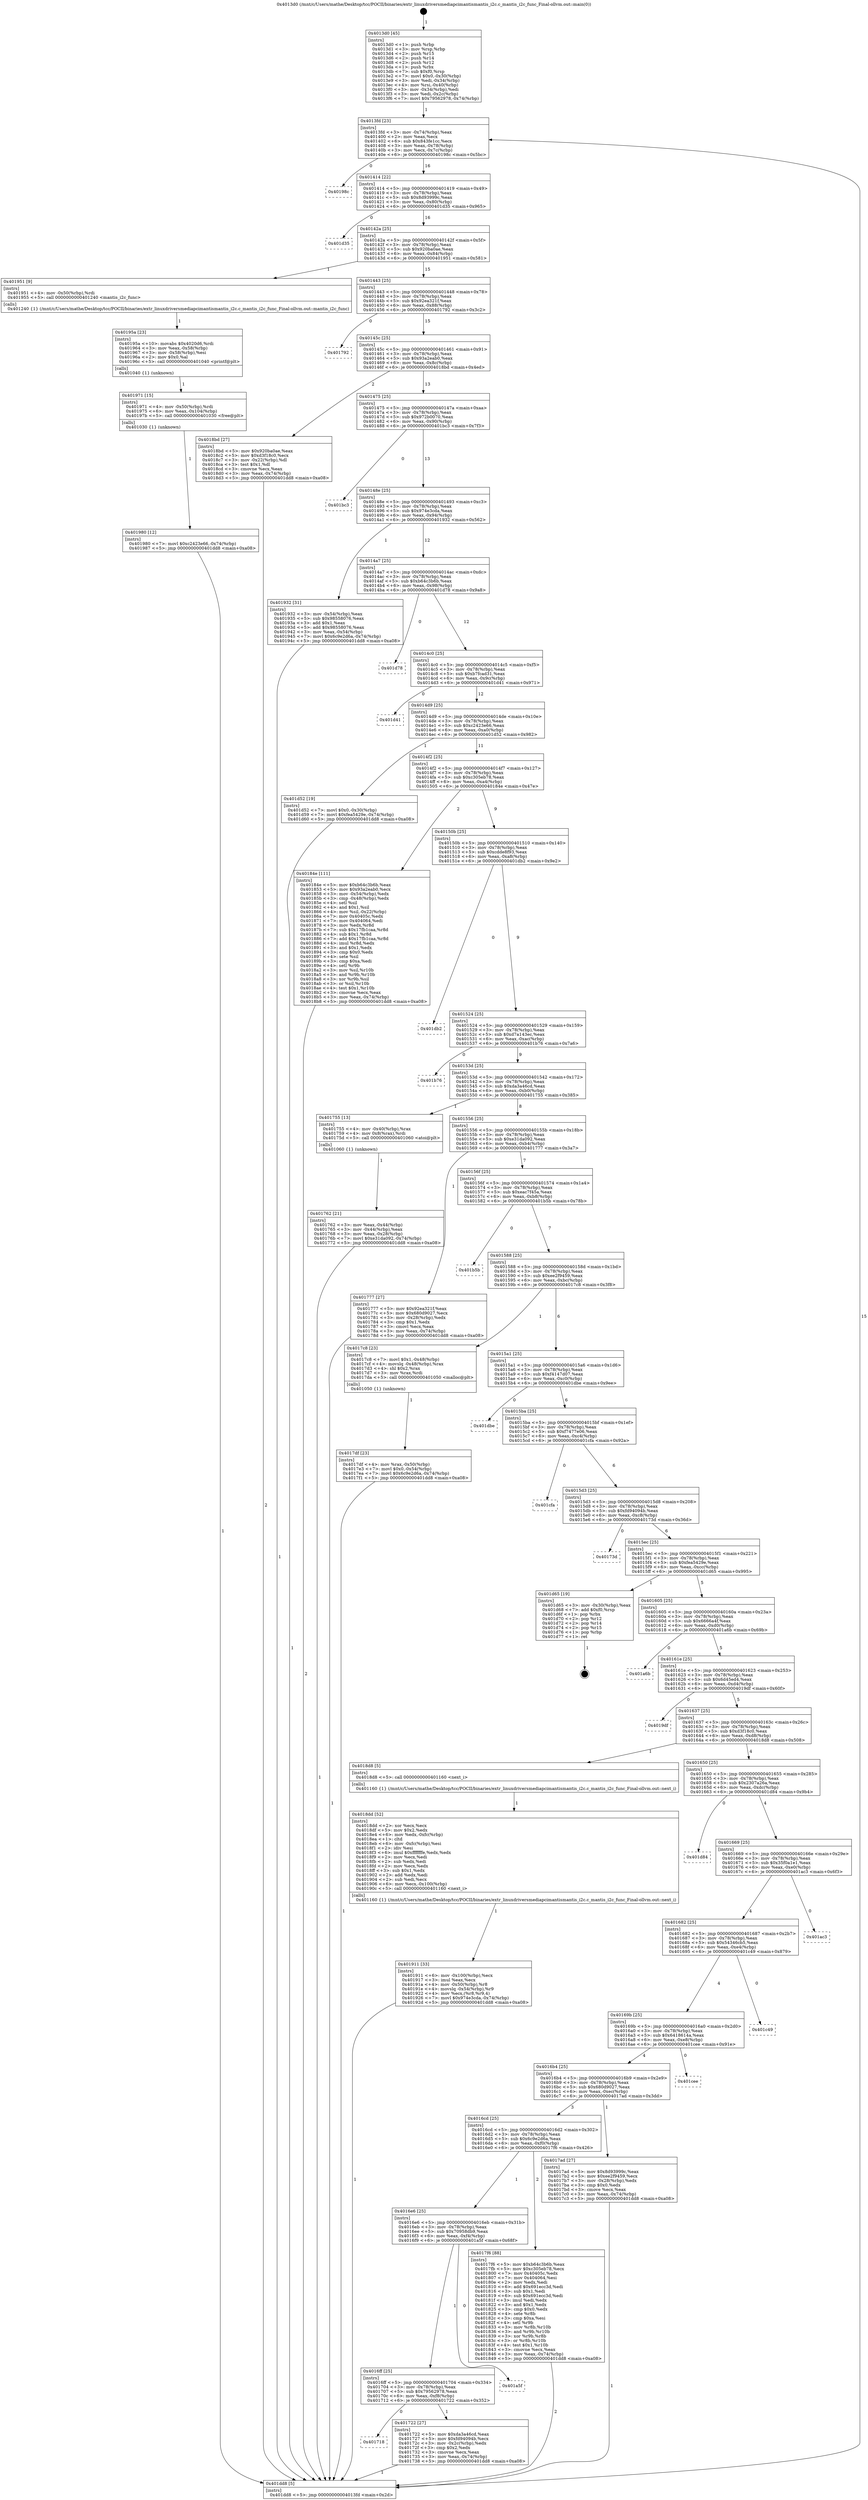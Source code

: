 digraph "0x4013d0" {
  label = "0x4013d0 (/mnt/c/Users/mathe/Desktop/tcc/POCII/binaries/extr_linuxdriversmediapcimantismantis_i2c.c_mantis_i2c_func_Final-ollvm.out::main(0))"
  labelloc = "t"
  node[shape=record]

  Entry [label="",width=0.3,height=0.3,shape=circle,fillcolor=black,style=filled]
  "0x4013fd" [label="{
     0x4013fd [23]\l
     | [instrs]\l
     &nbsp;&nbsp;0x4013fd \<+3\>: mov -0x74(%rbp),%eax\l
     &nbsp;&nbsp;0x401400 \<+2\>: mov %eax,%ecx\l
     &nbsp;&nbsp;0x401402 \<+6\>: sub $0x843fe1cc,%ecx\l
     &nbsp;&nbsp;0x401408 \<+3\>: mov %eax,-0x78(%rbp)\l
     &nbsp;&nbsp;0x40140b \<+3\>: mov %ecx,-0x7c(%rbp)\l
     &nbsp;&nbsp;0x40140e \<+6\>: je 000000000040198c \<main+0x5bc\>\l
  }"]
  "0x40198c" [label="{
     0x40198c\l
  }", style=dashed]
  "0x401414" [label="{
     0x401414 [22]\l
     | [instrs]\l
     &nbsp;&nbsp;0x401414 \<+5\>: jmp 0000000000401419 \<main+0x49\>\l
     &nbsp;&nbsp;0x401419 \<+3\>: mov -0x78(%rbp),%eax\l
     &nbsp;&nbsp;0x40141c \<+5\>: sub $0x8d93999c,%eax\l
     &nbsp;&nbsp;0x401421 \<+3\>: mov %eax,-0x80(%rbp)\l
     &nbsp;&nbsp;0x401424 \<+6\>: je 0000000000401d35 \<main+0x965\>\l
  }"]
  Exit [label="",width=0.3,height=0.3,shape=circle,fillcolor=black,style=filled,peripheries=2]
  "0x401d35" [label="{
     0x401d35\l
  }", style=dashed]
  "0x40142a" [label="{
     0x40142a [25]\l
     | [instrs]\l
     &nbsp;&nbsp;0x40142a \<+5\>: jmp 000000000040142f \<main+0x5f\>\l
     &nbsp;&nbsp;0x40142f \<+3\>: mov -0x78(%rbp),%eax\l
     &nbsp;&nbsp;0x401432 \<+5\>: sub $0x920ba0ae,%eax\l
     &nbsp;&nbsp;0x401437 \<+6\>: mov %eax,-0x84(%rbp)\l
     &nbsp;&nbsp;0x40143d \<+6\>: je 0000000000401951 \<main+0x581\>\l
  }"]
  "0x401980" [label="{
     0x401980 [12]\l
     | [instrs]\l
     &nbsp;&nbsp;0x401980 \<+7\>: movl $0xc2423e66,-0x74(%rbp)\l
     &nbsp;&nbsp;0x401987 \<+5\>: jmp 0000000000401dd8 \<main+0xa08\>\l
  }"]
  "0x401951" [label="{
     0x401951 [9]\l
     | [instrs]\l
     &nbsp;&nbsp;0x401951 \<+4\>: mov -0x50(%rbp),%rdi\l
     &nbsp;&nbsp;0x401955 \<+5\>: call 0000000000401240 \<mantis_i2c_func\>\l
     | [calls]\l
     &nbsp;&nbsp;0x401240 \{1\} (/mnt/c/Users/mathe/Desktop/tcc/POCII/binaries/extr_linuxdriversmediapcimantismantis_i2c.c_mantis_i2c_func_Final-ollvm.out::mantis_i2c_func)\l
  }"]
  "0x401443" [label="{
     0x401443 [25]\l
     | [instrs]\l
     &nbsp;&nbsp;0x401443 \<+5\>: jmp 0000000000401448 \<main+0x78\>\l
     &nbsp;&nbsp;0x401448 \<+3\>: mov -0x78(%rbp),%eax\l
     &nbsp;&nbsp;0x40144b \<+5\>: sub $0x92ea321f,%eax\l
     &nbsp;&nbsp;0x401450 \<+6\>: mov %eax,-0x88(%rbp)\l
     &nbsp;&nbsp;0x401456 \<+6\>: je 0000000000401792 \<main+0x3c2\>\l
  }"]
  "0x401971" [label="{
     0x401971 [15]\l
     | [instrs]\l
     &nbsp;&nbsp;0x401971 \<+4\>: mov -0x50(%rbp),%rdi\l
     &nbsp;&nbsp;0x401975 \<+6\>: mov %eax,-0x104(%rbp)\l
     &nbsp;&nbsp;0x40197b \<+5\>: call 0000000000401030 \<free@plt\>\l
     | [calls]\l
     &nbsp;&nbsp;0x401030 \{1\} (unknown)\l
  }"]
  "0x401792" [label="{
     0x401792\l
  }", style=dashed]
  "0x40145c" [label="{
     0x40145c [25]\l
     | [instrs]\l
     &nbsp;&nbsp;0x40145c \<+5\>: jmp 0000000000401461 \<main+0x91\>\l
     &nbsp;&nbsp;0x401461 \<+3\>: mov -0x78(%rbp),%eax\l
     &nbsp;&nbsp;0x401464 \<+5\>: sub $0x93a2eab0,%eax\l
     &nbsp;&nbsp;0x401469 \<+6\>: mov %eax,-0x8c(%rbp)\l
     &nbsp;&nbsp;0x40146f \<+6\>: je 00000000004018bd \<main+0x4ed\>\l
  }"]
  "0x40195a" [label="{
     0x40195a [23]\l
     | [instrs]\l
     &nbsp;&nbsp;0x40195a \<+10\>: movabs $0x4020d6,%rdi\l
     &nbsp;&nbsp;0x401964 \<+3\>: mov %eax,-0x58(%rbp)\l
     &nbsp;&nbsp;0x401967 \<+3\>: mov -0x58(%rbp),%esi\l
     &nbsp;&nbsp;0x40196a \<+2\>: mov $0x0,%al\l
     &nbsp;&nbsp;0x40196c \<+5\>: call 0000000000401040 \<printf@plt\>\l
     | [calls]\l
     &nbsp;&nbsp;0x401040 \{1\} (unknown)\l
  }"]
  "0x4018bd" [label="{
     0x4018bd [27]\l
     | [instrs]\l
     &nbsp;&nbsp;0x4018bd \<+5\>: mov $0x920ba0ae,%eax\l
     &nbsp;&nbsp;0x4018c2 \<+5\>: mov $0xd3f18c0,%ecx\l
     &nbsp;&nbsp;0x4018c7 \<+3\>: mov -0x22(%rbp),%dl\l
     &nbsp;&nbsp;0x4018ca \<+3\>: test $0x1,%dl\l
     &nbsp;&nbsp;0x4018cd \<+3\>: cmovne %ecx,%eax\l
     &nbsp;&nbsp;0x4018d0 \<+3\>: mov %eax,-0x74(%rbp)\l
     &nbsp;&nbsp;0x4018d3 \<+5\>: jmp 0000000000401dd8 \<main+0xa08\>\l
  }"]
  "0x401475" [label="{
     0x401475 [25]\l
     | [instrs]\l
     &nbsp;&nbsp;0x401475 \<+5\>: jmp 000000000040147a \<main+0xaa\>\l
     &nbsp;&nbsp;0x40147a \<+3\>: mov -0x78(%rbp),%eax\l
     &nbsp;&nbsp;0x40147d \<+5\>: sub $0x972b0070,%eax\l
     &nbsp;&nbsp;0x401482 \<+6\>: mov %eax,-0x90(%rbp)\l
     &nbsp;&nbsp;0x401488 \<+6\>: je 0000000000401bc3 \<main+0x7f3\>\l
  }"]
  "0x401911" [label="{
     0x401911 [33]\l
     | [instrs]\l
     &nbsp;&nbsp;0x401911 \<+6\>: mov -0x100(%rbp),%ecx\l
     &nbsp;&nbsp;0x401917 \<+3\>: imul %eax,%ecx\l
     &nbsp;&nbsp;0x40191a \<+4\>: mov -0x50(%rbp),%r8\l
     &nbsp;&nbsp;0x40191e \<+4\>: movslq -0x54(%rbp),%r9\l
     &nbsp;&nbsp;0x401922 \<+4\>: mov %ecx,(%r8,%r9,4)\l
     &nbsp;&nbsp;0x401926 \<+7\>: movl $0x974e3cda,-0x74(%rbp)\l
     &nbsp;&nbsp;0x40192d \<+5\>: jmp 0000000000401dd8 \<main+0xa08\>\l
  }"]
  "0x401bc3" [label="{
     0x401bc3\l
  }", style=dashed]
  "0x40148e" [label="{
     0x40148e [25]\l
     | [instrs]\l
     &nbsp;&nbsp;0x40148e \<+5\>: jmp 0000000000401493 \<main+0xc3\>\l
     &nbsp;&nbsp;0x401493 \<+3\>: mov -0x78(%rbp),%eax\l
     &nbsp;&nbsp;0x401496 \<+5\>: sub $0x974e3cda,%eax\l
     &nbsp;&nbsp;0x40149b \<+6\>: mov %eax,-0x94(%rbp)\l
     &nbsp;&nbsp;0x4014a1 \<+6\>: je 0000000000401932 \<main+0x562\>\l
  }"]
  "0x4018dd" [label="{
     0x4018dd [52]\l
     | [instrs]\l
     &nbsp;&nbsp;0x4018dd \<+2\>: xor %ecx,%ecx\l
     &nbsp;&nbsp;0x4018df \<+5\>: mov $0x2,%edx\l
     &nbsp;&nbsp;0x4018e4 \<+6\>: mov %edx,-0xfc(%rbp)\l
     &nbsp;&nbsp;0x4018ea \<+1\>: cltd\l
     &nbsp;&nbsp;0x4018eb \<+6\>: mov -0xfc(%rbp),%esi\l
     &nbsp;&nbsp;0x4018f1 \<+2\>: idiv %esi\l
     &nbsp;&nbsp;0x4018f3 \<+6\>: imul $0xfffffffe,%edx,%edx\l
     &nbsp;&nbsp;0x4018f9 \<+2\>: mov %ecx,%edi\l
     &nbsp;&nbsp;0x4018fb \<+2\>: sub %edx,%edi\l
     &nbsp;&nbsp;0x4018fd \<+2\>: mov %ecx,%edx\l
     &nbsp;&nbsp;0x4018ff \<+3\>: sub $0x1,%edx\l
     &nbsp;&nbsp;0x401902 \<+2\>: add %edx,%edi\l
     &nbsp;&nbsp;0x401904 \<+2\>: sub %edi,%ecx\l
     &nbsp;&nbsp;0x401906 \<+6\>: mov %ecx,-0x100(%rbp)\l
     &nbsp;&nbsp;0x40190c \<+5\>: call 0000000000401160 \<next_i\>\l
     | [calls]\l
     &nbsp;&nbsp;0x401160 \{1\} (/mnt/c/Users/mathe/Desktop/tcc/POCII/binaries/extr_linuxdriversmediapcimantismantis_i2c.c_mantis_i2c_func_Final-ollvm.out::next_i)\l
  }"]
  "0x401932" [label="{
     0x401932 [31]\l
     | [instrs]\l
     &nbsp;&nbsp;0x401932 \<+3\>: mov -0x54(%rbp),%eax\l
     &nbsp;&nbsp;0x401935 \<+5\>: sub $0x98558076,%eax\l
     &nbsp;&nbsp;0x40193a \<+3\>: add $0x1,%eax\l
     &nbsp;&nbsp;0x40193d \<+5\>: add $0x98558076,%eax\l
     &nbsp;&nbsp;0x401942 \<+3\>: mov %eax,-0x54(%rbp)\l
     &nbsp;&nbsp;0x401945 \<+7\>: movl $0x6c9e2d6a,-0x74(%rbp)\l
     &nbsp;&nbsp;0x40194c \<+5\>: jmp 0000000000401dd8 \<main+0xa08\>\l
  }"]
  "0x4014a7" [label="{
     0x4014a7 [25]\l
     | [instrs]\l
     &nbsp;&nbsp;0x4014a7 \<+5\>: jmp 00000000004014ac \<main+0xdc\>\l
     &nbsp;&nbsp;0x4014ac \<+3\>: mov -0x78(%rbp),%eax\l
     &nbsp;&nbsp;0x4014af \<+5\>: sub $0xb64c3b6b,%eax\l
     &nbsp;&nbsp;0x4014b4 \<+6\>: mov %eax,-0x98(%rbp)\l
     &nbsp;&nbsp;0x4014ba \<+6\>: je 0000000000401d78 \<main+0x9a8\>\l
  }"]
  "0x4017df" [label="{
     0x4017df [23]\l
     | [instrs]\l
     &nbsp;&nbsp;0x4017df \<+4\>: mov %rax,-0x50(%rbp)\l
     &nbsp;&nbsp;0x4017e3 \<+7\>: movl $0x0,-0x54(%rbp)\l
     &nbsp;&nbsp;0x4017ea \<+7\>: movl $0x6c9e2d6a,-0x74(%rbp)\l
     &nbsp;&nbsp;0x4017f1 \<+5\>: jmp 0000000000401dd8 \<main+0xa08\>\l
  }"]
  "0x401d78" [label="{
     0x401d78\l
  }", style=dashed]
  "0x4014c0" [label="{
     0x4014c0 [25]\l
     | [instrs]\l
     &nbsp;&nbsp;0x4014c0 \<+5\>: jmp 00000000004014c5 \<main+0xf5\>\l
     &nbsp;&nbsp;0x4014c5 \<+3\>: mov -0x78(%rbp),%eax\l
     &nbsp;&nbsp;0x4014c8 \<+5\>: sub $0xb7fcad31,%eax\l
     &nbsp;&nbsp;0x4014cd \<+6\>: mov %eax,-0x9c(%rbp)\l
     &nbsp;&nbsp;0x4014d3 \<+6\>: je 0000000000401d41 \<main+0x971\>\l
  }"]
  "0x401762" [label="{
     0x401762 [21]\l
     | [instrs]\l
     &nbsp;&nbsp;0x401762 \<+3\>: mov %eax,-0x44(%rbp)\l
     &nbsp;&nbsp;0x401765 \<+3\>: mov -0x44(%rbp),%eax\l
     &nbsp;&nbsp;0x401768 \<+3\>: mov %eax,-0x28(%rbp)\l
     &nbsp;&nbsp;0x40176b \<+7\>: movl $0xe31da092,-0x74(%rbp)\l
     &nbsp;&nbsp;0x401772 \<+5\>: jmp 0000000000401dd8 \<main+0xa08\>\l
  }"]
  "0x401d41" [label="{
     0x401d41\l
  }", style=dashed]
  "0x4014d9" [label="{
     0x4014d9 [25]\l
     | [instrs]\l
     &nbsp;&nbsp;0x4014d9 \<+5\>: jmp 00000000004014de \<main+0x10e\>\l
     &nbsp;&nbsp;0x4014de \<+3\>: mov -0x78(%rbp),%eax\l
     &nbsp;&nbsp;0x4014e1 \<+5\>: sub $0xc2423e66,%eax\l
     &nbsp;&nbsp;0x4014e6 \<+6\>: mov %eax,-0xa0(%rbp)\l
     &nbsp;&nbsp;0x4014ec \<+6\>: je 0000000000401d52 \<main+0x982\>\l
  }"]
  "0x4013d0" [label="{
     0x4013d0 [45]\l
     | [instrs]\l
     &nbsp;&nbsp;0x4013d0 \<+1\>: push %rbp\l
     &nbsp;&nbsp;0x4013d1 \<+3\>: mov %rsp,%rbp\l
     &nbsp;&nbsp;0x4013d4 \<+2\>: push %r15\l
     &nbsp;&nbsp;0x4013d6 \<+2\>: push %r14\l
     &nbsp;&nbsp;0x4013d8 \<+2\>: push %r12\l
     &nbsp;&nbsp;0x4013da \<+1\>: push %rbx\l
     &nbsp;&nbsp;0x4013db \<+7\>: sub $0xf0,%rsp\l
     &nbsp;&nbsp;0x4013e2 \<+7\>: movl $0x0,-0x30(%rbp)\l
     &nbsp;&nbsp;0x4013e9 \<+3\>: mov %edi,-0x34(%rbp)\l
     &nbsp;&nbsp;0x4013ec \<+4\>: mov %rsi,-0x40(%rbp)\l
     &nbsp;&nbsp;0x4013f0 \<+3\>: mov -0x34(%rbp),%edi\l
     &nbsp;&nbsp;0x4013f3 \<+3\>: mov %edi,-0x2c(%rbp)\l
     &nbsp;&nbsp;0x4013f6 \<+7\>: movl $0x79562978,-0x74(%rbp)\l
  }"]
  "0x401d52" [label="{
     0x401d52 [19]\l
     | [instrs]\l
     &nbsp;&nbsp;0x401d52 \<+7\>: movl $0x0,-0x30(%rbp)\l
     &nbsp;&nbsp;0x401d59 \<+7\>: movl $0xfea5429e,-0x74(%rbp)\l
     &nbsp;&nbsp;0x401d60 \<+5\>: jmp 0000000000401dd8 \<main+0xa08\>\l
  }"]
  "0x4014f2" [label="{
     0x4014f2 [25]\l
     | [instrs]\l
     &nbsp;&nbsp;0x4014f2 \<+5\>: jmp 00000000004014f7 \<main+0x127\>\l
     &nbsp;&nbsp;0x4014f7 \<+3\>: mov -0x78(%rbp),%eax\l
     &nbsp;&nbsp;0x4014fa \<+5\>: sub $0xc305eb78,%eax\l
     &nbsp;&nbsp;0x4014ff \<+6\>: mov %eax,-0xa4(%rbp)\l
     &nbsp;&nbsp;0x401505 \<+6\>: je 000000000040184e \<main+0x47e\>\l
  }"]
  "0x401dd8" [label="{
     0x401dd8 [5]\l
     | [instrs]\l
     &nbsp;&nbsp;0x401dd8 \<+5\>: jmp 00000000004013fd \<main+0x2d\>\l
  }"]
  "0x40184e" [label="{
     0x40184e [111]\l
     | [instrs]\l
     &nbsp;&nbsp;0x40184e \<+5\>: mov $0xb64c3b6b,%eax\l
     &nbsp;&nbsp;0x401853 \<+5\>: mov $0x93a2eab0,%ecx\l
     &nbsp;&nbsp;0x401858 \<+3\>: mov -0x54(%rbp),%edx\l
     &nbsp;&nbsp;0x40185b \<+3\>: cmp -0x48(%rbp),%edx\l
     &nbsp;&nbsp;0x40185e \<+4\>: setl %sil\l
     &nbsp;&nbsp;0x401862 \<+4\>: and $0x1,%sil\l
     &nbsp;&nbsp;0x401866 \<+4\>: mov %sil,-0x22(%rbp)\l
     &nbsp;&nbsp;0x40186a \<+7\>: mov 0x40405c,%edx\l
     &nbsp;&nbsp;0x401871 \<+7\>: mov 0x404064,%edi\l
     &nbsp;&nbsp;0x401878 \<+3\>: mov %edx,%r8d\l
     &nbsp;&nbsp;0x40187b \<+7\>: sub $0x17fb1caa,%r8d\l
     &nbsp;&nbsp;0x401882 \<+4\>: sub $0x1,%r8d\l
     &nbsp;&nbsp;0x401886 \<+7\>: add $0x17fb1caa,%r8d\l
     &nbsp;&nbsp;0x40188d \<+4\>: imul %r8d,%edx\l
     &nbsp;&nbsp;0x401891 \<+3\>: and $0x1,%edx\l
     &nbsp;&nbsp;0x401894 \<+3\>: cmp $0x0,%edx\l
     &nbsp;&nbsp;0x401897 \<+4\>: sete %sil\l
     &nbsp;&nbsp;0x40189b \<+3\>: cmp $0xa,%edi\l
     &nbsp;&nbsp;0x40189e \<+4\>: setl %r9b\l
     &nbsp;&nbsp;0x4018a2 \<+3\>: mov %sil,%r10b\l
     &nbsp;&nbsp;0x4018a5 \<+3\>: and %r9b,%r10b\l
     &nbsp;&nbsp;0x4018a8 \<+3\>: xor %r9b,%sil\l
     &nbsp;&nbsp;0x4018ab \<+3\>: or %sil,%r10b\l
     &nbsp;&nbsp;0x4018ae \<+4\>: test $0x1,%r10b\l
     &nbsp;&nbsp;0x4018b2 \<+3\>: cmovne %ecx,%eax\l
     &nbsp;&nbsp;0x4018b5 \<+3\>: mov %eax,-0x74(%rbp)\l
     &nbsp;&nbsp;0x4018b8 \<+5\>: jmp 0000000000401dd8 \<main+0xa08\>\l
  }"]
  "0x40150b" [label="{
     0x40150b [25]\l
     | [instrs]\l
     &nbsp;&nbsp;0x40150b \<+5\>: jmp 0000000000401510 \<main+0x140\>\l
     &nbsp;&nbsp;0x401510 \<+3\>: mov -0x78(%rbp),%eax\l
     &nbsp;&nbsp;0x401513 \<+5\>: sub $0xcdde8f93,%eax\l
     &nbsp;&nbsp;0x401518 \<+6\>: mov %eax,-0xa8(%rbp)\l
     &nbsp;&nbsp;0x40151e \<+6\>: je 0000000000401db2 \<main+0x9e2\>\l
  }"]
  "0x401718" [label="{
     0x401718\l
  }", style=dashed]
  "0x401db2" [label="{
     0x401db2\l
  }", style=dashed]
  "0x401524" [label="{
     0x401524 [25]\l
     | [instrs]\l
     &nbsp;&nbsp;0x401524 \<+5\>: jmp 0000000000401529 \<main+0x159\>\l
     &nbsp;&nbsp;0x401529 \<+3\>: mov -0x78(%rbp),%eax\l
     &nbsp;&nbsp;0x40152c \<+5\>: sub $0xd7a143ec,%eax\l
     &nbsp;&nbsp;0x401531 \<+6\>: mov %eax,-0xac(%rbp)\l
     &nbsp;&nbsp;0x401537 \<+6\>: je 0000000000401b76 \<main+0x7a6\>\l
  }"]
  "0x401722" [label="{
     0x401722 [27]\l
     | [instrs]\l
     &nbsp;&nbsp;0x401722 \<+5\>: mov $0xda3a46cd,%eax\l
     &nbsp;&nbsp;0x401727 \<+5\>: mov $0xfd94094b,%ecx\l
     &nbsp;&nbsp;0x40172c \<+3\>: mov -0x2c(%rbp),%edx\l
     &nbsp;&nbsp;0x40172f \<+3\>: cmp $0x2,%edx\l
     &nbsp;&nbsp;0x401732 \<+3\>: cmovne %ecx,%eax\l
     &nbsp;&nbsp;0x401735 \<+3\>: mov %eax,-0x74(%rbp)\l
     &nbsp;&nbsp;0x401738 \<+5\>: jmp 0000000000401dd8 \<main+0xa08\>\l
  }"]
  "0x401b76" [label="{
     0x401b76\l
  }", style=dashed]
  "0x40153d" [label="{
     0x40153d [25]\l
     | [instrs]\l
     &nbsp;&nbsp;0x40153d \<+5\>: jmp 0000000000401542 \<main+0x172\>\l
     &nbsp;&nbsp;0x401542 \<+3\>: mov -0x78(%rbp),%eax\l
     &nbsp;&nbsp;0x401545 \<+5\>: sub $0xda3a46cd,%eax\l
     &nbsp;&nbsp;0x40154a \<+6\>: mov %eax,-0xb0(%rbp)\l
     &nbsp;&nbsp;0x401550 \<+6\>: je 0000000000401755 \<main+0x385\>\l
  }"]
  "0x4016ff" [label="{
     0x4016ff [25]\l
     | [instrs]\l
     &nbsp;&nbsp;0x4016ff \<+5\>: jmp 0000000000401704 \<main+0x334\>\l
     &nbsp;&nbsp;0x401704 \<+3\>: mov -0x78(%rbp),%eax\l
     &nbsp;&nbsp;0x401707 \<+5\>: sub $0x79562978,%eax\l
     &nbsp;&nbsp;0x40170c \<+6\>: mov %eax,-0xf8(%rbp)\l
     &nbsp;&nbsp;0x401712 \<+6\>: je 0000000000401722 \<main+0x352\>\l
  }"]
  "0x401755" [label="{
     0x401755 [13]\l
     | [instrs]\l
     &nbsp;&nbsp;0x401755 \<+4\>: mov -0x40(%rbp),%rax\l
     &nbsp;&nbsp;0x401759 \<+4\>: mov 0x8(%rax),%rdi\l
     &nbsp;&nbsp;0x40175d \<+5\>: call 0000000000401060 \<atoi@plt\>\l
     | [calls]\l
     &nbsp;&nbsp;0x401060 \{1\} (unknown)\l
  }"]
  "0x401556" [label="{
     0x401556 [25]\l
     | [instrs]\l
     &nbsp;&nbsp;0x401556 \<+5\>: jmp 000000000040155b \<main+0x18b\>\l
     &nbsp;&nbsp;0x40155b \<+3\>: mov -0x78(%rbp),%eax\l
     &nbsp;&nbsp;0x40155e \<+5\>: sub $0xe31da092,%eax\l
     &nbsp;&nbsp;0x401563 \<+6\>: mov %eax,-0xb4(%rbp)\l
     &nbsp;&nbsp;0x401569 \<+6\>: je 0000000000401777 \<main+0x3a7\>\l
  }"]
  "0x401a5f" [label="{
     0x401a5f\l
  }", style=dashed]
  "0x401777" [label="{
     0x401777 [27]\l
     | [instrs]\l
     &nbsp;&nbsp;0x401777 \<+5\>: mov $0x92ea321f,%eax\l
     &nbsp;&nbsp;0x40177c \<+5\>: mov $0x680d9027,%ecx\l
     &nbsp;&nbsp;0x401781 \<+3\>: mov -0x28(%rbp),%edx\l
     &nbsp;&nbsp;0x401784 \<+3\>: cmp $0x1,%edx\l
     &nbsp;&nbsp;0x401787 \<+3\>: cmovl %ecx,%eax\l
     &nbsp;&nbsp;0x40178a \<+3\>: mov %eax,-0x74(%rbp)\l
     &nbsp;&nbsp;0x40178d \<+5\>: jmp 0000000000401dd8 \<main+0xa08\>\l
  }"]
  "0x40156f" [label="{
     0x40156f [25]\l
     | [instrs]\l
     &nbsp;&nbsp;0x40156f \<+5\>: jmp 0000000000401574 \<main+0x1a4\>\l
     &nbsp;&nbsp;0x401574 \<+3\>: mov -0x78(%rbp),%eax\l
     &nbsp;&nbsp;0x401577 \<+5\>: sub $0xeac7f45a,%eax\l
     &nbsp;&nbsp;0x40157c \<+6\>: mov %eax,-0xb8(%rbp)\l
     &nbsp;&nbsp;0x401582 \<+6\>: je 0000000000401b5b \<main+0x78b\>\l
  }"]
  "0x4016e6" [label="{
     0x4016e6 [25]\l
     | [instrs]\l
     &nbsp;&nbsp;0x4016e6 \<+5\>: jmp 00000000004016eb \<main+0x31b\>\l
     &nbsp;&nbsp;0x4016eb \<+3\>: mov -0x78(%rbp),%eax\l
     &nbsp;&nbsp;0x4016ee \<+5\>: sub $0x70958db9,%eax\l
     &nbsp;&nbsp;0x4016f3 \<+6\>: mov %eax,-0xf4(%rbp)\l
     &nbsp;&nbsp;0x4016f9 \<+6\>: je 0000000000401a5f \<main+0x68f\>\l
  }"]
  "0x401b5b" [label="{
     0x401b5b\l
  }", style=dashed]
  "0x401588" [label="{
     0x401588 [25]\l
     | [instrs]\l
     &nbsp;&nbsp;0x401588 \<+5\>: jmp 000000000040158d \<main+0x1bd\>\l
     &nbsp;&nbsp;0x40158d \<+3\>: mov -0x78(%rbp),%eax\l
     &nbsp;&nbsp;0x401590 \<+5\>: sub $0xee2f9459,%eax\l
     &nbsp;&nbsp;0x401595 \<+6\>: mov %eax,-0xbc(%rbp)\l
     &nbsp;&nbsp;0x40159b \<+6\>: je 00000000004017c8 \<main+0x3f8\>\l
  }"]
  "0x4017f6" [label="{
     0x4017f6 [88]\l
     | [instrs]\l
     &nbsp;&nbsp;0x4017f6 \<+5\>: mov $0xb64c3b6b,%eax\l
     &nbsp;&nbsp;0x4017fb \<+5\>: mov $0xc305eb78,%ecx\l
     &nbsp;&nbsp;0x401800 \<+7\>: mov 0x40405c,%edx\l
     &nbsp;&nbsp;0x401807 \<+7\>: mov 0x404064,%esi\l
     &nbsp;&nbsp;0x40180e \<+2\>: mov %edx,%edi\l
     &nbsp;&nbsp;0x401810 \<+6\>: add $0x691ecc3d,%edi\l
     &nbsp;&nbsp;0x401816 \<+3\>: sub $0x1,%edi\l
     &nbsp;&nbsp;0x401819 \<+6\>: sub $0x691ecc3d,%edi\l
     &nbsp;&nbsp;0x40181f \<+3\>: imul %edi,%edx\l
     &nbsp;&nbsp;0x401822 \<+3\>: and $0x1,%edx\l
     &nbsp;&nbsp;0x401825 \<+3\>: cmp $0x0,%edx\l
     &nbsp;&nbsp;0x401828 \<+4\>: sete %r8b\l
     &nbsp;&nbsp;0x40182c \<+3\>: cmp $0xa,%esi\l
     &nbsp;&nbsp;0x40182f \<+4\>: setl %r9b\l
     &nbsp;&nbsp;0x401833 \<+3\>: mov %r8b,%r10b\l
     &nbsp;&nbsp;0x401836 \<+3\>: and %r9b,%r10b\l
     &nbsp;&nbsp;0x401839 \<+3\>: xor %r9b,%r8b\l
     &nbsp;&nbsp;0x40183c \<+3\>: or %r8b,%r10b\l
     &nbsp;&nbsp;0x40183f \<+4\>: test $0x1,%r10b\l
     &nbsp;&nbsp;0x401843 \<+3\>: cmovne %ecx,%eax\l
     &nbsp;&nbsp;0x401846 \<+3\>: mov %eax,-0x74(%rbp)\l
     &nbsp;&nbsp;0x401849 \<+5\>: jmp 0000000000401dd8 \<main+0xa08\>\l
  }"]
  "0x4017c8" [label="{
     0x4017c8 [23]\l
     | [instrs]\l
     &nbsp;&nbsp;0x4017c8 \<+7\>: movl $0x1,-0x48(%rbp)\l
     &nbsp;&nbsp;0x4017cf \<+4\>: movslq -0x48(%rbp),%rax\l
     &nbsp;&nbsp;0x4017d3 \<+4\>: shl $0x2,%rax\l
     &nbsp;&nbsp;0x4017d7 \<+3\>: mov %rax,%rdi\l
     &nbsp;&nbsp;0x4017da \<+5\>: call 0000000000401050 \<malloc@plt\>\l
     | [calls]\l
     &nbsp;&nbsp;0x401050 \{1\} (unknown)\l
  }"]
  "0x4015a1" [label="{
     0x4015a1 [25]\l
     | [instrs]\l
     &nbsp;&nbsp;0x4015a1 \<+5\>: jmp 00000000004015a6 \<main+0x1d6\>\l
     &nbsp;&nbsp;0x4015a6 \<+3\>: mov -0x78(%rbp),%eax\l
     &nbsp;&nbsp;0x4015a9 \<+5\>: sub $0xf4147d07,%eax\l
     &nbsp;&nbsp;0x4015ae \<+6\>: mov %eax,-0xc0(%rbp)\l
     &nbsp;&nbsp;0x4015b4 \<+6\>: je 0000000000401dbe \<main+0x9ee\>\l
  }"]
  "0x4016cd" [label="{
     0x4016cd [25]\l
     | [instrs]\l
     &nbsp;&nbsp;0x4016cd \<+5\>: jmp 00000000004016d2 \<main+0x302\>\l
     &nbsp;&nbsp;0x4016d2 \<+3\>: mov -0x78(%rbp),%eax\l
     &nbsp;&nbsp;0x4016d5 \<+5\>: sub $0x6c9e2d6a,%eax\l
     &nbsp;&nbsp;0x4016da \<+6\>: mov %eax,-0xf0(%rbp)\l
     &nbsp;&nbsp;0x4016e0 \<+6\>: je 00000000004017f6 \<main+0x426\>\l
  }"]
  "0x401dbe" [label="{
     0x401dbe\l
  }", style=dashed]
  "0x4015ba" [label="{
     0x4015ba [25]\l
     | [instrs]\l
     &nbsp;&nbsp;0x4015ba \<+5\>: jmp 00000000004015bf \<main+0x1ef\>\l
     &nbsp;&nbsp;0x4015bf \<+3\>: mov -0x78(%rbp),%eax\l
     &nbsp;&nbsp;0x4015c2 \<+5\>: sub $0xf7477e06,%eax\l
     &nbsp;&nbsp;0x4015c7 \<+6\>: mov %eax,-0xc4(%rbp)\l
     &nbsp;&nbsp;0x4015cd \<+6\>: je 0000000000401cfa \<main+0x92a\>\l
  }"]
  "0x4017ad" [label="{
     0x4017ad [27]\l
     | [instrs]\l
     &nbsp;&nbsp;0x4017ad \<+5\>: mov $0x8d93999c,%eax\l
     &nbsp;&nbsp;0x4017b2 \<+5\>: mov $0xee2f9459,%ecx\l
     &nbsp;&nbsp;0x4017b7 \<+3\>: mov -0x28(%rbp),%edx\l
     &nbsp;&nbsp;0x4017ba \<+3\>: cmp $0x0,%edx\l
     &nbsp;&nbsp;0x4017bd \<+3\>: cmove %ecx,%eax\l
     &nbsp;&nbsp;0x4017c0 \<+3\>: mov %eax,-0x74(%rbp)\l
     &nbsp;&nbsp;0x4017c3 \<+5\>: jmp 0000000000401dd8 \<main+0xa08\>\l
  }"]
  "0x401cfa" [label="{
     0x401cfa\l
  }", style=dashed]
  "0x4015d3" [label="{
     0x4015d3 [25]\l
     | [instrs]\l
     &nbsp;&nbsp;0x4015d3 \<+5\>: jmp 00000000004015d8 \<main+0x208\>\l
     &nbsp;&nbsp;0x4015d8 \<+3\>: mov -0x78(%rbp),%eax\l
     &nbsp;&nbsp;0x4015db \<+5\>: sub $0xfd94094b,%eax\l
     &nbsp;&nbsp;0x4015e0 \<+6\>: mov %eax,-0xc8(%rbp)\l
     &nbsp;&nbsp;0x4015e6 \<+6\>: je 000000000040173d \<main+0x36d\>\l
  }"]
  "0x4016b4" [label="{
     0x4016b4 [25]\l
     | [instrs]\l
     &nbsp;&nbsp;0x4016b4 \<+5\>: jmp 00000000004016b9 \<main+0x2e9\>\l
     &nbsp;&nbsp;0x4016b9 \<+3\>: mov -0x78(%rbp),%eax\l
     &nbsp;&nbsp;0x4016bc \<+5\>: sub $0x680d9027,%eax\l
     &nbsp;&nbsp;0x4016c1 \<+6\>: mov %eax,-0xec(%rbp)\l
     &nbsp;&nbsp;0x4016c7 \<+6\>: je 00000000004017ad \<main+0x3dd\>\l
  }"]
  "0x40173d" [label="{
     0x40173d\l
  }", style=dashed]
  "0x4015ec" [label="{
     0x4015ec [25]\l
     | [instrs]\l
     &nbsp;&nbsp;0x4015ec \<+5\>: jmp 00000000004015f1 \<main+0x221\>\l
     &nbsp;&nbsp;0x4015f1 \<+3\>: mov -0x78(%rbp),%eax\l
     &nbsp;&nbsp;0x4015f4 \<+5\>: sub $0xfea5429e,%eax\l
     &nbsp;&nbsp;0x4015f9 \<+6\>: mov %eax,-0xcc(%rbp)\l
     &nbsp;&nbsp;0x4015ff \<+6\>: je 0000000000401d65 \<main+0x995\>\l
  }"]
  "0x401cee" [label="{
     0x401cee\l
  }", style=dashed]
  "0x401d65" [label="{
     0x401d65 [19]\l
     | [instrs]\l
     &nbsp;&nbsp;0x401d65 \<+3\>: mov -0x30(%rbp),%eax\l
     &nbsp;&nbsp;0x401d68 \<+7\>: add $0xf0,%rsp\l
     &nbsp;&nbsp;0x401d6f \<+1\>: pop %rbx\l
     &nbsp;&nbsp;0x401d70 \<+2\>: pop %r12\l
     &nbsp;&nbsp;0x401d72 \<+2\>: pop %r14\l
     &nbsp;&nbsp;0x401d74 \<+2\>: pop %r15\l
     &nbsp;&nbsp;0x401d76 \<+1\>: pop %rbp\l
     &nbsp;&nbsp;0x401d77 \<+1\>: ret\l
  }"]
  "0x401605" [label="{
     0x401605 [25]\l
     | [instrs]\l
     &nbsp;&nbsp;0x401605 \<+5\>: jmp 000000000040160a \<main+0x23a\>\l
     &nbsp;&nbsp;0x40160a \<+3\>: mov -0x78(%rbp),%eax\l
     &nbsp;&nbsp;0x40160d \<+5\>: sub $0x6666a4f,%eax\l
     &nbsp;&nbsp;0x401612 \<+6\>: mov %eax,-0xd0(%rbp)\l
     &nbsp;&nbsp;0x401618 \<+6\>: je 0000000000401a6b \<main+0x69b\>\l
  }"]
  "0x40169b" [label="{
     0x40169b [25]\l
     | [instrs]\l
     &nbsp;&nbsp;0x40169b \<+5\>: jmp 00000000004016a0 \<main+0x2d0\>\l
     &nbsp;&nbsp;0x4016a0 \<+3\>: mov -0x78(%rbp),%eax\l
     &nbsp;&nbsp;0x4016a3 \<+5\>: sub $0x6418614a,%eax\l
     &nbsp;&nbsp;0x4016a8 \<+6\>: mov %eax,-0xe8(%rbp)\l
     &nbsp;&nbsp;0x4016ae \<+6\>: je 0000000000401cee \<main+0x91e\>\l
  }"]
  "0x401a6b" [label="{
     0x401a6b\l
  }", style=dashed]
  "0x40161e" [label="{
     0x40161e [25]\l
     | [instrs]\l
     &nbsp;&nbsp;0x40161e \<+5\>: jmp 0000000000401623 \<main+0x253\>\l
     &nbsp;&nbsp;0x401623 \<+3\>: mov -0x78(%rbp),%eax\l
     &nbsp;&nbsp;0x401626 \<+5\>: sub $0x6d45ed4,%eax\l
     &nbsp;&nbsp;0x40162b \<+6\>: mov %eax,-0xd4(%rbp)\l
     &nbsp;&nbsp;0x401631 \<+6\>: je 00000000004019df \<main+0x60f\>\l
  }"]
  "0x401c49" [label="{
     0x401c49\l
  }", style=dashed]
  "0x4019df" [label="{
     0x4019df\l
  }", style=dashed]
  "0x401637" [label="{
     0x401637 [25]\l
     | [instrs]\l
     &nbsp;&nbsp;0x401637 \<+5\>: jmp 000000000040163c \<main+0x26c\>\l
     &nbsp;&nbsp;0x40163c \<+3\>: mov -0x78(%rbp),%eax\l
     &nbsp;&nbsp;0x40163f \<+5\>: sub $0xd3f18c0,%eax\l
     &nbsp;&nbsp;0x401644 \<+6\>: mov %eax,-0xd8(%rbp)\l
     &nbsp;&nbsp;0x40164a \<+6\>: je 00000000004018d8 \<main+0x508\>\l
  }"]
  "0x401682" [label="{
     0x401682 [25]\l
     | [instrs]\l
     &nbsp;&nbsp;0x401682 \<+5\>: jmp 0000000000401687 \<main+0x2b7\>\l
     &nbsp;&nbsp;0x401687 \<+3\>: mov -0x78(%rbp),%eax\l
     &nbsp;&nbsp;0x40168a \<+5\>: sub $0x54346cb5,%eax\l
     &nbsp;&nbsp;0x40168f \<+6\>: mov %eax,-0xe4(%rbp)\l
     &nbsp;&nbsp;0x401695 \<+6\>: je 0000000000401c49 \<main+0x879\>\l
  }"]
  "0x4018d8" [label="{
     0x4018d8 [5]\l
     | [instrs]\l
     &nbsp;&nbsp;0x4018d8 \<+5\>: call 0000000000401160 \<next_i\>\l
     | [calls]\l
     &nbsp;&nbsp;0x401160 \{1\} (/mnt/c/Users/mathe/Desktop/tcc/POCII/binaries/extr_linuxdriversmediapcimantismantis_i2c.c_mantis_i2c_func_Final-ollvm.out::next_i)\l
  }"]
  "0x401650" [label="{
     0x401650 [25]\l
     | [instrs]\l
     &nbsp;&nbsp;0x401650 \<+5\>: jmp 0000000000401655 \<main+0x285\>\l
     &nbsp;&nbsp;0x401655 \<+3\>: mov -0x78(%rbp),%eax\l
     &nbsp;&nbsp;0x401658 \<+5\>: sub $0x2307a26a,%eax\l
     &nbsp;&nbsp;0x40165d \<+6\>: mov %eax,-0xdc(%rbp)\l
     &nbsp;&nbsp;0x401663 \<+6\>: je 0000000000401d84 \<main+0x9b4\>\l
  }"]
  "0x401ac3" [label="{
     0x401ac3\l
  }", style=dashed]
  "0x401d84" [label="{
     0x401d84\l
  }", style=dashed]
  "0x401669" [label="{
     0x401669 [25]\l
     | [instrs]\l
     &nbsp;&nbsp;0x401669 \<+5\>: jmp 000000000040166e \<main+0x29e\>\l
     &nbsp;&nbsp;0x40166e \<+3\>: mov -0x78(%rbp),%eax\l
     &nbsp;&nbsp;0x401671 \<+5\>: sub $0x35f0a1e1,%eax\l
     &nbsp;&nbsp;0x401676 \<+6\>: mov %eax,-0xe0(%rbp)\l
     &nbsp;&nbsp;0x40167c \<+6\>: je 0000000000401ac3 \<main+0x6f3\>\l
  }"]
  Entry -> "0x4013d0" [label=" 1"]
  "0x4013fd" -> "0x40198c" [label=" 0"]
  "0x4013fd" -> "0x401414" [label=" 16"]
  "0x401d65" -> Exit [label=" 1"]
  "0x401414" -> "0x401d35" [label=" 0"]
  "0x401414" -> "0x40142a" [label=" 16"]
  "0x401d52" -> "0x401dd8" [label=" 1"]
  "0x40142a" -> "0x401951" [label=" 1"]
  "0x40142a" -> "0x401443" [label=" 15"]
  "0x401980" -> "0x401dd8" [label=" 1"]
  "0x401443" -> "0x401792" [label=" 0"]
  "0x401443" -> "0x40145c" [label=" 15"]
  "0x401971" -> "0x401980" [label=" 1"]
  "0x40145c" -> "0x4018bd" [label=" 2"]
  "0x40145c" -> "0x401475" [label=" 13"]
  "0x40195a" -> "0x401971" [label=" 1"]
  "0x401475" -> "0x401bc3" [label=" 0"]
  "0x401475" -> "0x40148e" [label=" 13"]
  "0x401951" -> "0x40195a" [label=" 1"]
  "0x40148e" -> "0x401932" [label=" 1"]
  "0x40148e" -> "0x4014a7" [label=" 12"]
  "0x401932" -> "0x401dd8" [label=" 1"]
  "0x4014a7" -> "0x401d78" [label=" 0"]
  "0x4014a7" -> "0x4014c0" [label=" 12"]
  "0x401911" -> "0x401dd8" [label=" 1"]
  "0x4014c0" -> "0x401d41" [label=" 0"]
  "0x4014c0" -> "0x4014d9" [label=" 12"]
  "0x4018dd" -> "0x401911" [label=" 1"]
  "0x4014d9" -> "0x401d52" [label=" 1"]
  "0x4014d9" -> "0x4014f2" [label=" 11"]
  "0x4018d8" -> "0x4018dd" [label=" 1"]
  "0x4014f2" -> "0x40184e" [label=" 2"]
  "0x4014f2" -> "0x40150b" [label=" 9"]
  "0x4018bd" -> "0x401dd8" [label=" 2"]
  "0x40150b" -> "0x401db2" [label=" 0"]
  "0x40150b" -> "0x401524" [label=" 9"]
  "0x40184e" -> "0x401dd8" [label=" 2"]
  "0x401524" -> "0x401b76" [label=" 0"]
  "0x401524" -> "0x40153d" [label=" 9"]
  "0x4017f6" -> "0x401dd8" [label=" 2"]
  "0x40153d" -> "0x401755" [label=" 1"]
  "0x40153d" -> "0x401556" [label=" 8"]
  "0x4017c8" -> "0x4017df" [label=" 1"]
  "0x401556" -> "0x401777" [label=" 1"]
  "0x401556" -> "0x40156f" [label=" 7"]
  "0x4017ad" -> "0x401dd8" [label=" 1"]
  "0x40156f" -> "0x401b5b" [label=" 0"]
  "0x40156f" -> "0x401588" [label=" 7"]
  "0x401762" -> "0x401dd8" [label=" 1"]
  "0x401588" -> "0x4017c8" [label=" 1"]
  "0x401588" -> "0x4015a1" [label=" 6"]
  "0x401755" -> "0x401762" [label=" 1"]
  "0x4015a1" -> "0x401dbe" [label=" 0"]
  "0x4015a1" -> "0x4015ba" [label=" 6"]
  "0x4013d0" -> "0x4013fd" [label=" 1"]
  "0x4015ba" -> "0x401cfa" [label=" 0"]
  "0x4015ba" -> "0x4015d3" [label=" 6"]
  "0x401722" -> "0x401dd8" [label=" 1"]
  "0x4015d3" -> "0x40173d" [label=" 0"]
  "0x4015d3" -> "0x4015ec" [label=" 6"]
  "0x4016ff" -> "0x401722" [label=" 1"]
  "0x4015ec" -> "0x401d65" [label=" 1"]
  "0x4015ec" -> "0x401605" [label=" 5"]
  "0x4017df" -> "0x401dd8" [label=" 1"]
  "0x401605" -> "0x401a6b" [label=" 0"]
  "0x401605" -> "0x40161e" [label=" 5"]
  "0x4016e6" -> "0x401a5f" [label=" 0"]
  "0x40161e" -> "0x4019df" [label=" 0"]
  "0x40161e" -> "0x401637" [label=" 5"]
  "0x401777" -> "0x401dd8" [label=" 1"]
  "0x401637" -> "0x4018d8" [label=" 1"]
  "0x401637" -> "0x401650" [label=" 4"]
  "0x4016cd" -> "0x4017f6" [label=" 2"]
  "0x401650" -> "0x401d84" [label=" 0"]
  "0x401650" -> "0x401669" [label=" 4"]
  "0x401dd8" -> "0x4013fd" [label=" 15"]
  "0x401669" -> "0x401ac3" [label=" 0"]
  "0x401669" -> "0x401682" [label=" 4"]
  "0x4016cd" -> "0x4016e6" [label=" 1"]
  "0x401682" -> "0x401c49" [label=" 0"]
  "0x401682" -> "0x40169b" [label=" 4"]
  "0x4016e6" -> "0x4016ff" [label=" 1"]
  "0x40169b" -> "0x401cee" [label=" 0"]
  "0x40169b" -> "0x4016b4" [label=" 4"]
  "0x4016ff" -> "0x401718" [label=" 0"]
  "0x4016b4" -> "0x4017ad" [label=" 1"]
  "0x4016b4" -> "0x4016cd" [label=" 3"]
}
